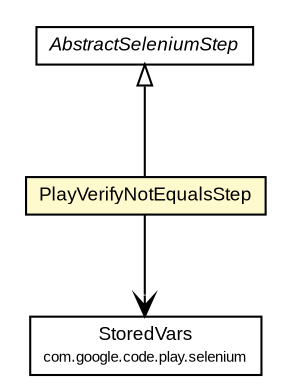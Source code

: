 #!/usr/local/bin/dot
#
# Class diagram 
# Generated by UMLGraph version R5_6-24-gf6e263 (http://www.umlgraph.org/)
#

digraph G {
	edge [fontname="arial",fontsize=10,labelfontname="arial",labelfontsize=10];
	node [fontname="arial",fontsize=10,shape=plaintext];
	nodesep=0.25;
	ranksep=0.5;
	// com.google.code.play.selenium.StoredVars
	c1228 [label=<<table title="com.google.code.play.selenium.StoredVars" border="0" cellborder="1" cellspacing="0" cellpadding="2" port="p" href="../StoredVars.html">
		<tr><td><table border="0" cellspacing="0" cellpadding="1">
<tr><td align="center" balign="center"> StoredVars </td></tr>
<tr><td align="center" balign="center"><font point-size="7.0"> com.google.code.play.selenium </font></td></tr>
		</table></td></tr>
		</table>>, URL="../StoredVars.html", fontname="arial", fontcolor="black", fontsize=9.0];
	// com.google.code.play.selenium.step.PlayVerifyNotEqualsStep
	c1247 [label=<<table title="com.google.code.play.selenium.step.PlayVerifyNotEqualsStep" border="0" cellborder="1" cellspacing="0" cellpadding="2" port="p" bgcolor="lemonChiffon" href="./PlayVerifyNotEqualsStep.html">
		<tr><td><table border="0" cellspacing="0" cellpadding="1">
<tr><td align="center" balign="center"> PlayVerifyNotEqualsStep </td></tr>
		</table></td></tr>
		</table>>, URL="./PlayVerifyNotEqualsStep.html", fontname="arial", fontcolor="black", fontsize=9.0];
	// com.google.code.play.selenium.step.AbstractSeleniumStep
	c1267 [label=<<table title="com.google.code.play.selenium.step.AbstractSeleniumStep" border="0" cellborder="1" cellspacing="0" cellpadding="2" port="p" href="./AbstractSeleniumStep.html">
		<tr><td><table border="0" cellspacing="0" cellpadding="1">
<tr><td align="center" balign="center"><font face="arial italic"> AbstractSeleniumStep </font></td></tr>
		</table></td></tr>
		</table>>, URL="./AbstractSeleniumStep.html", fontname="arial", fontcolor="black", fontsize=9.0];
	//com.google.code.play.selenium.step.PlayVerifyNotEqualsStep extends com.google.code.play.selenium.step.AbstractSeleniumStep
	c1267:p -> c1247:p [dir=back,arrowtail=empty];
	// com.google.code.play.selenium.step.PlayVerifyNotEqualsStep NAVASSOC com.google.code.play.selenium.StoredVars
	c1247:p -> c1228:p [taillabel="", label="", headlabel="", fontname="arial", fontcolor="black", fontsize=10.0, color="black", arrowhead=open];
}

